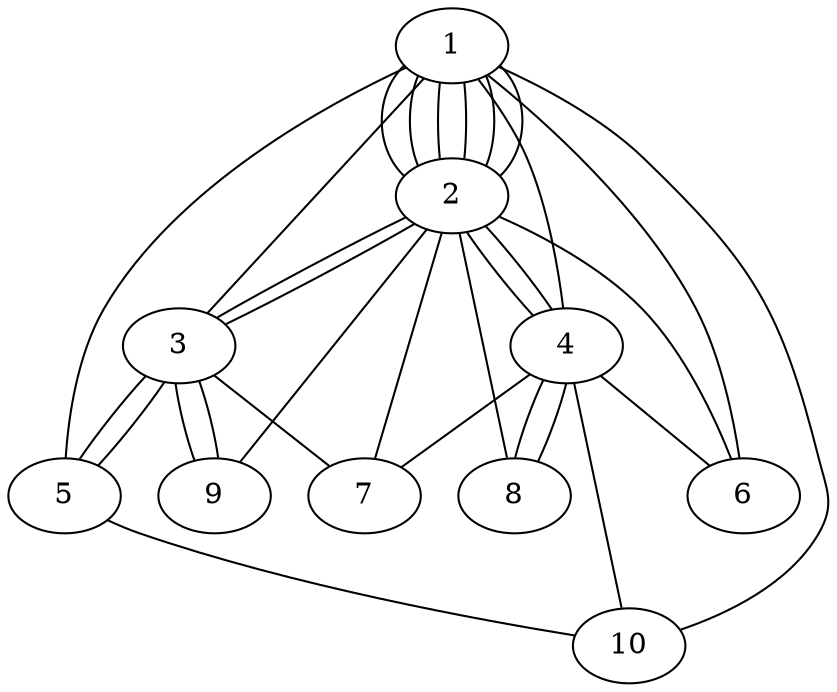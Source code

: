 graph  {
1 [pos="[0.12573963 0.41816294]"];
2 [pos="[-0.09485183 -0.29236971]"];
3 [pos="[ 0.66429993 -0.1488208 ]"];
4 [pos="[-0.51722266  0.03556396]"];
5 [pos="[0.79241459 0.7085776 ]"];
6 [pos="[-0.69207017  0.517282  ]"];
7 [pos="[-0.0019793 -0.8004447]"];
8 [pos="[-0.94259015 -0.59918153]"];
9 [pos="[ 0.70942099 -0.83876977]"];
10 [pos="[-0.04316102  1.        ]"];
1 -- 2  [key=0];
1 -- 2  [key=1];
1 -- 2  [key=2];
1 -- 2  [key=3];
1 -- 2  [key=4];
1 -- 2  [key=5];
1 -- 3  [key=0];
1 -- 4  [key=0];
1 -- 5  [key=0];
1 -- 6  [key=0];
1 -- 10  [key=0];
2 -- 3  [key=0];
2 -- 3  [key=1];
2 -- 4  [key=0];
2 -- 4  [key=1];
2 -- 6  [key=0];
2 -- 7  [key=0];
2 -- 8  [key=0];
2 -- 9  [key=0];
3 -- 5  [key=0];
3 -- 5  [key=1];
3 -- 7  [key=0];
3 -- 9  [key=0];
3 -- 9  [key=1];
4 -- 6  [key=0];
4 -- 7  [key=0];
4 -- 8  [key=0];
4 -- 8  [key=1];
4 -- 10  [key=0];
5 -- 10  [key=0];
}
